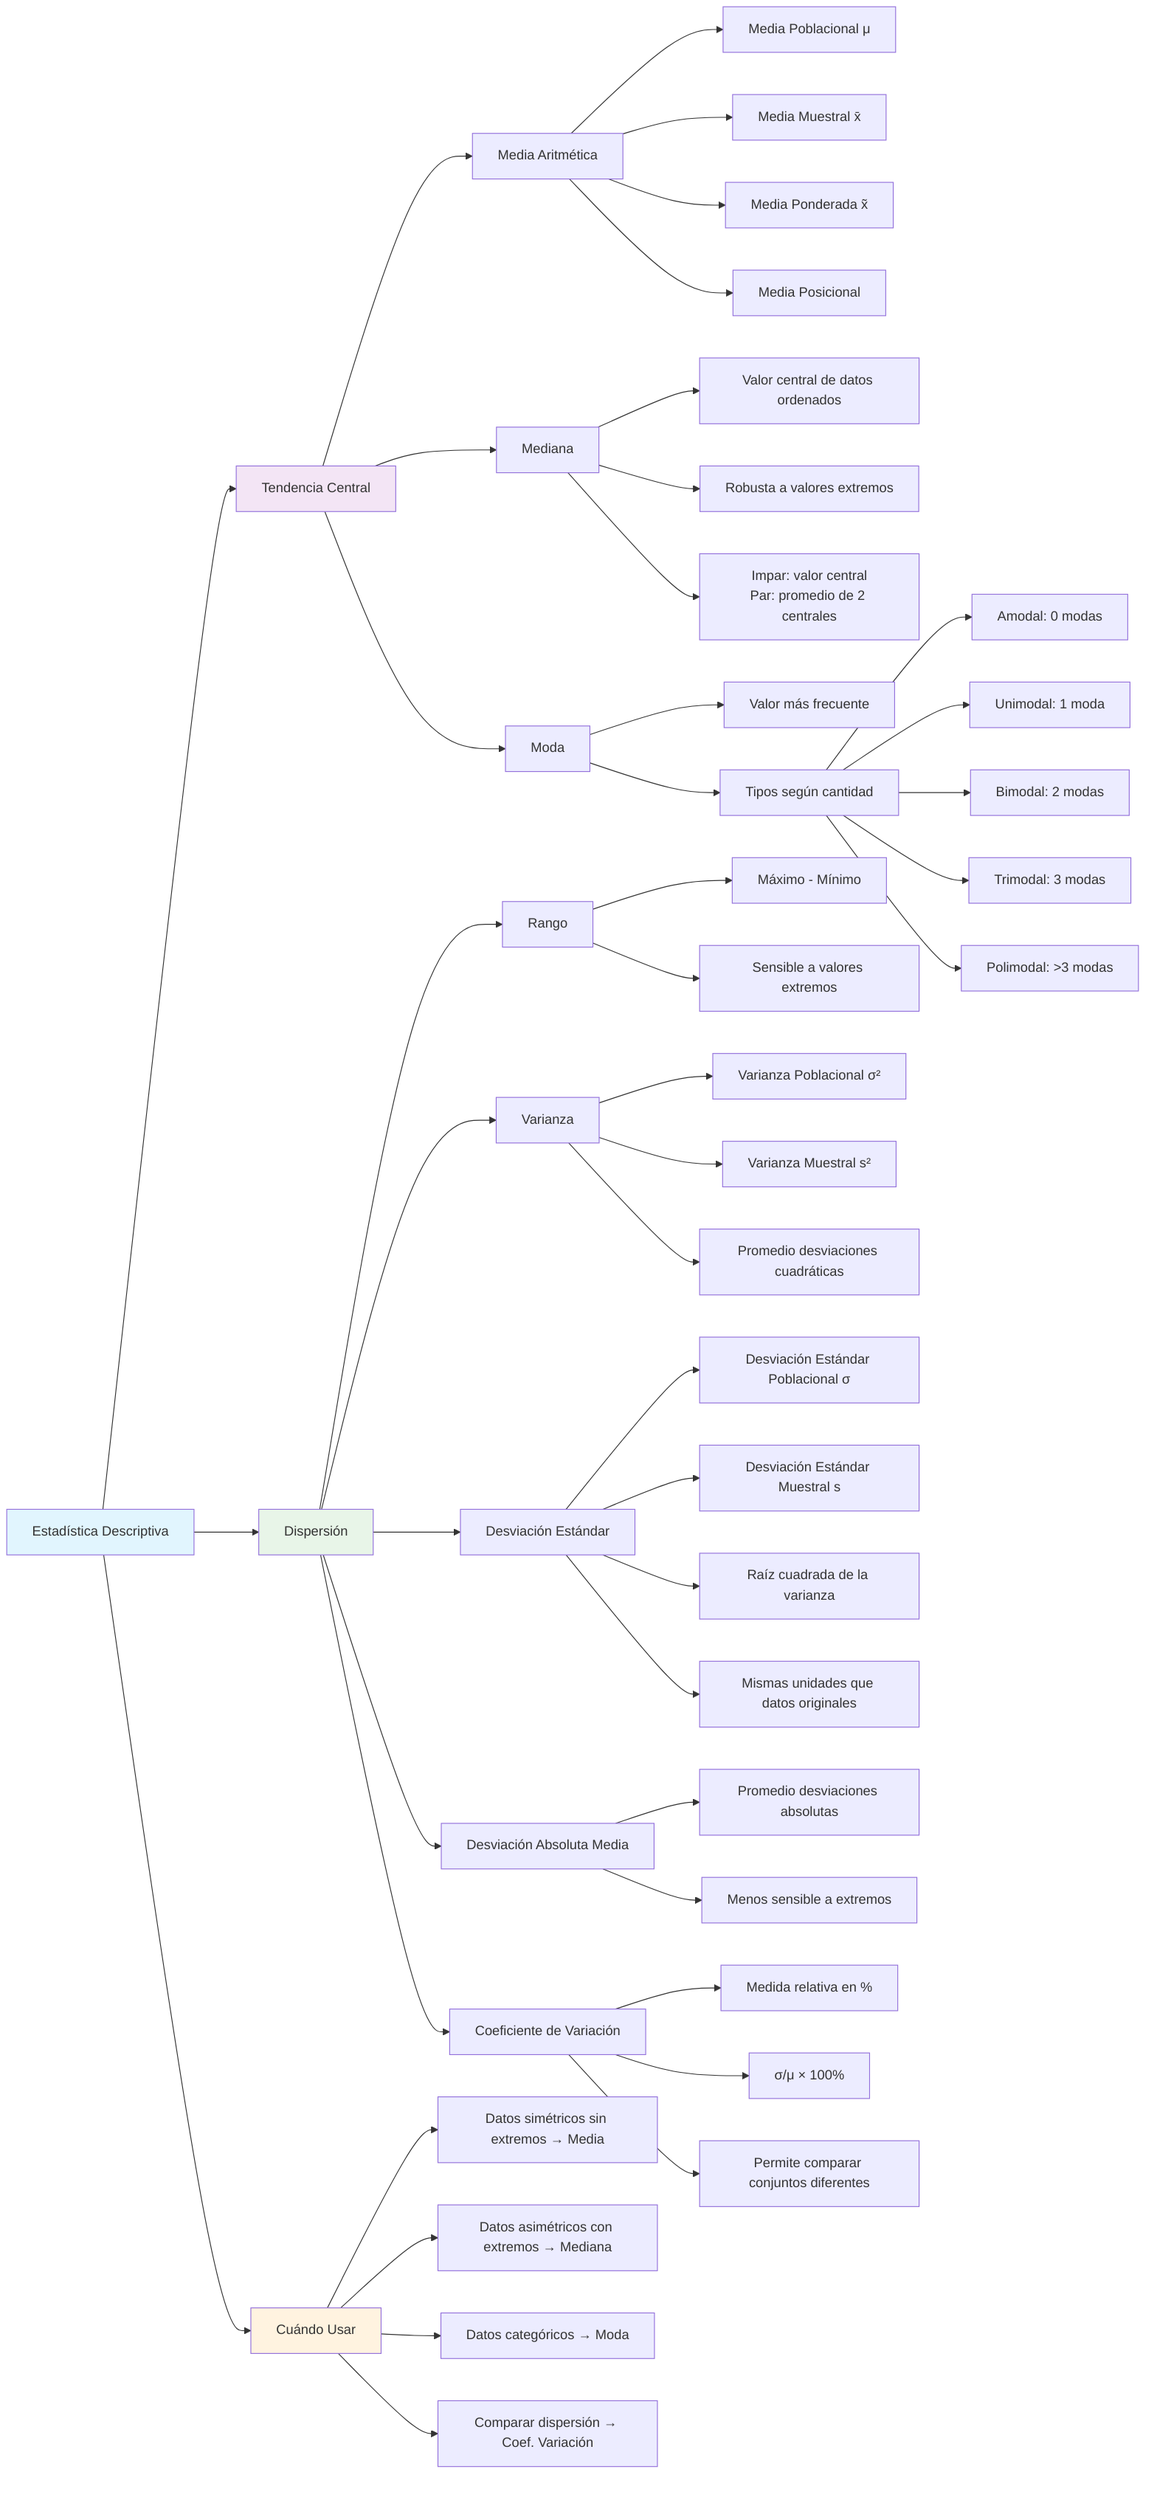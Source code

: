 graph LR
    A[Estadística Descriptiva] --> B[Tendencia Central]
    A --> C[Dispersión]
    
    B --> D[Media Aritmética]
    B --> E[Mediana]
    B --> F[Moda]
    
    D --> D1[Media Poblacional μ]
    D --> D2[Media Muestral x̄]
    D --> D3[Media Ponderada x̃]
    D --> D4[Media Posicional]
    
    E --> E1[Valor central de datos ordenados]
    E --> E2[Robusta a valores extremos]
    E --> E3[Impar: valor central<br/>Par: promedio de 2 centrales]
    
    F --> F1[Valor más frecuente]
    F --> F2[Tipos según cantidad]
    F2 --> F2a[Amodal: 0 modas]
    F2 --> F2b[Unimodal: 1 moda]
    F2 --> F2c[Bimodal: 2 modas]
    F2 --> F2d[Trimodal: 3 modas]
    F2 --> F2e[Polimodal: >3 modas]
    
    C --> G[Rango]
    C --> H[Varianza]
    C --> I[Desviación Estándar]
    C --> J[Desviación Absoluta Media]
    C --> K[Coeficiente de Variación]
    
    G --> G1[Máximo - Mínimo]
    G --> G2[Sensible a valores extremos]
    
    H --> H1[Varianza Poblacional σ²]
    H --> H2[Varianza Muestral s²]
    H --> H3[Promedio desviaciones cuadráticas]
    
    I --> I1[Desviación Estándar Poblacional σ]
    I --> I2[Desviación Estándar Muestral s]
    I --> I3[Raíz cuadrada de la varianza]
    I --> I4[Mismas unidades que datos originales]
    
    J --> J1[Promedio desviaciones absolutas]
    J --> J2[Menos sensible a extremos]
    
    K --> K1[Medida relativa en %]
    K --> K2[σ/μ × 100%]
    K --> K3[Permite comparar conjuntos diferentes]
    
    A --> L[Cuándo Usar]
    L --> L1[Datos simétricos sin extremos → Media]
    L --> L2[Datos asimétricos con extremos → Mediana]
    L --> L3[Datos categóricos → Moda]
    L --> L4[Comparar dispersión → Coef. Variación]
    
    style A fill:#e1f5fe
    style B fill:#f3e5f5
    style C fill:#e8f5e8
    style L fill:#fff3e0
